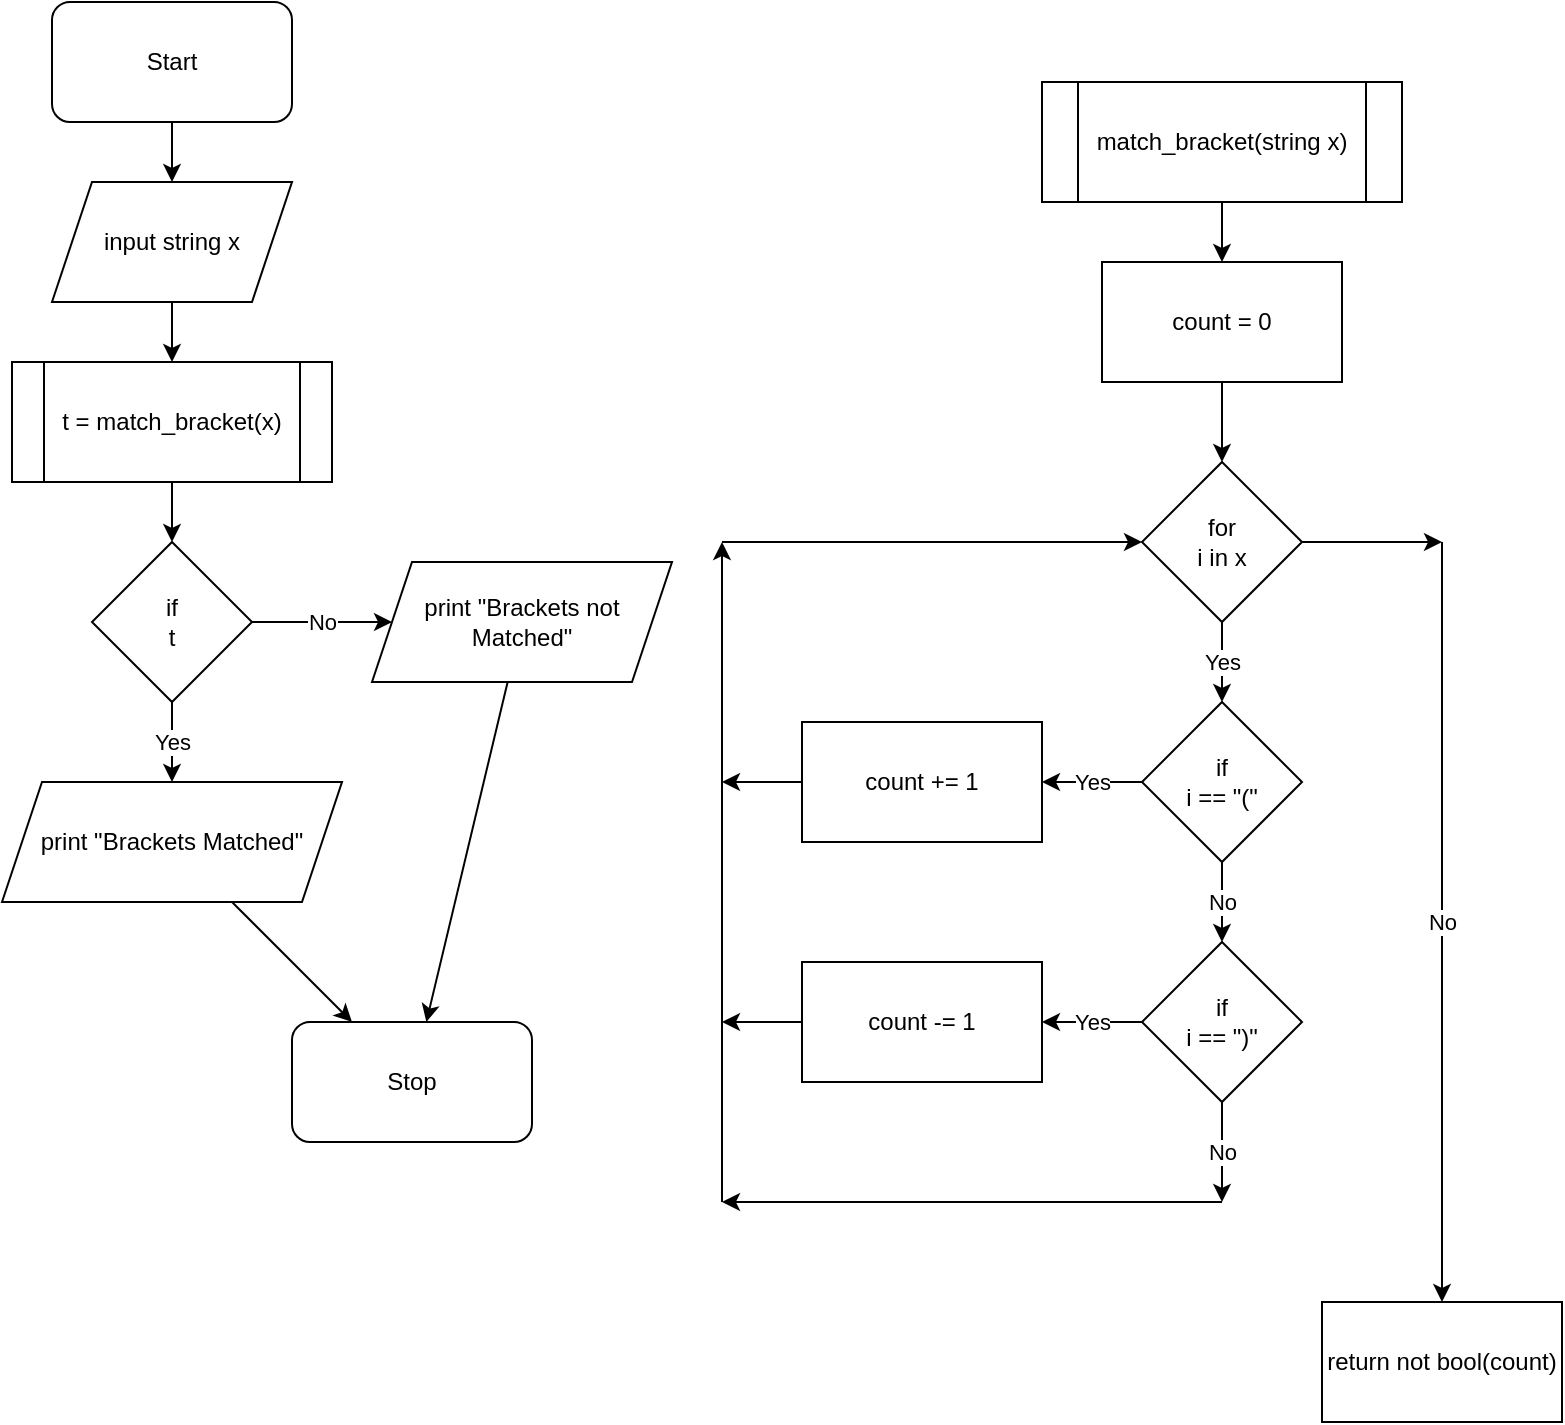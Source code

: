 <mxfile>
    <diagram id="bhOcSyvno50Oy0mVkC3O" name="Page-1">
        <mxGraphModel dx="1614" dy="782" grid="1" gridSize="10" guides="1" tooltips="1" connect="1" arrows="1" fold="1" page="1" pageScale="1" pageWidth="827" pageHeight="1169" math="0" shadow="0">
            <root>
                <mxCell id="0"/>
                <mxCell id="1" parent="0"/>
                <mxCell id="2" value="Start" style="rounded=1;whiteSpace=wrap;html=1;" vertex="1" parent="1">
                    <mxGeometry x="35" y="40" width="120" height="60" as="geometry"/>
                </mxCell>
                <mxCell id="3" value="input string x" style="shape=parallelogram;perimeter=parallelogramPerimeter;whiteSpace=wrap;html=1;fixedSize=1;" vertex="1" parent="1">
                    <mxGeometry x="35" y="130" width="120" height="60" as="geometry"/>
                </mxCell>
                <mxCell id="4" value="t = match_bracket(x)" style="shape=process;whiteSpace=wrap;html=1;backgroundOutline=1;" vertex="1" parent="1">
                    <mxGeometry x="15" y="220" width="160" height="60" as="geometry"/>
                </mxCell>
                <mxCell id="5" value="if&lt;br&gt;t" style="rhombus;whiteSpace=wrap;html=1;" vertex="1" parent="1">
                    <mxGeometry x="55" y="310" width="80" height="80" as="geometry"/>
                </mxCell>
                <mxCell id="6" value="print &quot;Brackets Matched&quot;" style="shape=parallelogram;perimeter=parallelogramPerimeter;whiteSpace=wrap;html=1;fixedSize=1;" vertex="1" parent="1">
                    <mxGeometry x="10" y="430" width="170" height="60" as="geometry"/>
                </mxCell>
                <mxCell id="7" value="print &quot;Brackets not Matched&quot;" style="shape=parallelogram;perimeter=parallelogramPerimeter;whiteSpace=wrap;html=1;fixedSize=1;" vertex="1" parent="1">
                    <mxGeometry x="195" y="320" width="150" height="60" as="geometry"/>
                </mxCell>
                <mxCell id="8" value="Stop" style="rounded=1;whiteSpace=wrap;html=1;" vertex="1" parent="1">
                    <mxGeometry x="155" y="550" width="120" height="60" as="geometry"/>
                </mxCell>
                <mxCell id="9" value="" style="endArrow=classic;html=1;" edge="1" parent="1" source="2" target="3">
                    <mxGeometry width="50" height="50" relative="1" as="geometry">
                        <mxPoint x="495" y="400" as="sourcePoint"/>
                        <mxPoint x="545" y="350" as="targetPoint"/>
                    </mxGeometry>
                </mxCell>
                <mxCell id="10" value="" style="endArrow=classic;html=1;" edge="1" parent="1" source="3" target="4">
                    <mxGeometry width="50" height="50" relative="1" as="geometry">
                        <mxPoint x="495" y="400" as="sourcePoint"/>
                        <mxPoint x="545" y="350" as="targetPoint"/>
                    </mxGeometry>
                </mxCell>
                <mxCell id="11" value="" style="endArrow=classic;html=1;" edge="1" parent="1" source="4" target="5">
                    <mxGeometry width="50" height="50" relative="1" as="geometry">
                        <mxPoint x="495" y="400" as="sourcePoint"/>
                        <mxPoint x="545" y="350" as="targetPoint"/>
                    </mxGeometry>
                </mxCell>
                <mxCell id="12" value="No" style="endArrow=classic;html=1;" edge="1" parent="1" source="5" target="7">
                    <mxGeometry width="50" height="50" relative="1" as="geometry">
                        <mxPoint x="495" y="400" as="sourcePoint"/>
                        <mxPoint x="235" y="360" as="targetPoint"/>
                    </mxGeometry>
                </mxCell>
                <mxCell id="13" value="Yes" style="endArrow=classic;html=1;" edge="1" parent="1" source="5" target="6">
                    <mxGeometry width="50" height="50" relative="1" as="geometry">
                        <mxPoint x="495" y="400" as="sourcePoint"/>
                        <mxPoint x="545" y="350" as="targetPoint"/>
                    </mxGeometry>
                </mxCell>
                <mxCell id="14" value="" style="endArrow=classic;html=1;" edge="1" parent="1" source="7" target="8">
                    <mxGeometry width="50" height="50" relative="1" as="geometry">
                        <mxPoint x="495" y="400" as="sourcePoint"/>
                        <mxPoint x="545" y="350" as="targetPoint"/>
                    </mxGeometry>
                </mxCell>
                <mxCell id="15" value="" style="endArrow=classic;html=1;" edge="1" parent="1" source="6" target="8">
                    <mxGeometry width="50" height="50" relative="1" as="geometry">
                        <mxPoint x="495" y="400" as="sourcePoint"/>
                        <mxPoint x="545" y="350" as="targetPoint"/>
                    </mxGeometry>
                </mxCell>
                <mxCell id="16" value="match_bracket(string x)" style="shape=process;whiteSpace=wrap;html=1;backgroundOutline=1;" vertex="1" parent="1">
                    <mxGeometry x="530" y="80" width="180" height="60" as="geometry"/>
                </mxCell>
                <mxCell id="17" value="count = 0" style="rounded=0;whiteSpace=wrap;html=1;" vertex="1" parent="1">
                    <mxGeometry x="560" y="170" width="120" height="60" as="geometry"/>
                </mxCell>
                <mxCell id="18" value="for&lt;br&gt;i in x" style="rhombus;whiteSpace=wrap;html=1;" vertex="1" parent="1">
                    <mxGeometry x="580" y="270" width="80" height="80" as="geometry"/>
                </mxCell>
                <mxCell id="19" value="if&lt;br&gt;i == &quot;(&quot;" style="rhombus;whiteSpace=wrap;html=1;" vertex="1" parent="1">
                    <mxGeometry x="580" y="390" width="80" height="80" as="geometry"/>
                </mxCell>
                <mxCell id="20" value="if&lt;br&gt;i == &quot;)&quot;" style="rhombus;whiteSpace=wrap;html=1;" vertex="1" parent="1">
                    <mxGeometry x="580" y="510" width="80" height="80" as="geometry"/>
                </mxCell>
                <mxCell id="21" value="count -= 1" style="rounded=0;whiteSpace=wrap;html=1;" vertex="1" parent="1">
                    <mxGeometry x="410" y="520" width="120" height="60" as="geometry"/>
                </mxCell>
                <mxCell id="22" value="count += 1" style="rounded=0;whiteSpace=wrap;html=1;" vertex="1" parent="1">
                    <mxGeometry x="410" y="400" width="120" height="60" as="geometry"/>
                </mxCell>
                <mxCell id="23" value="" style="endArrow=classic;html=1;" edge="1" parent="1">
                    <mxGeometry width="50" height="50" relative="1" as="geometry">
                        <mxPoint x="370" y="640" as="sourcePoint"/>
                        <mxPoint x="370" y="310" as="targetPoint"/>
                    </mxGeometry>
                </mxCell>
                <mxCell id="24" value="" style="endArrow=classic;html=1;" edge="1" parent="1" source="16" target="17">
                    <mxGeometry width="50" height="50" relative="1" as="geometry">
                        <mxPoint x="530" y="400" as="sourcePoint"/>
                        <mxPoint x="580" y="350" as="targetPoint"/>
                    </mxGeometry>
                </mxCell>
                <mxCell id="25" value="" style="endArrow=classic;html=1;" edge="1" parent="1" source="17" target="18">
                    <mxGeometry width="50" height="50" relative="1" as="geometry">
                        <mxPoint x="530" y="400" as="sourcePoint"/>
                        <mxPoint x="580" y="350" as="targetPoint"/>
                    </mxGeometry>
                </mxCell>
                <mxCell id="26" value="Yes" style="endArrow=classic;html=1;" edge="1" parent="1" source="18" target="19">
                    <mxGeometry width="50" height="50" relative="1" as="geometry">
                        <mxPoint x="530" y="400" as="sourcePoint"/>
                        <mxPoint x="580" y="350" as="targetPoint"/>
                    </mxGeometry>
                </mxCell>
                <mxCell id="27" value="No" style="endArrow=classic;html=1;" edge="1" parent="1" source="19" target="20">
                    <mxGeometry width="50" height="50" relative="1" as="geometry">
                        <mxPoint x="530" y="400" as="sourcePoint"/>
                        <mxPoint x="580" y="350" as="targetPoint"/>
                    </mxGeometry>
                </mxCell>
                <mxCell id="28" value="Yes" style="endArrow=classic;html=1;" edge="1" parent="1" source="19" target="22">
                    <mxGeometry width="50" height="50" relative="1" as="geometry">
                        <mxPoint x="530" y="400" as="sourcePoint"/>
                        <mxPoint x="580" y="350" as="targetPoint"/>
                    </mxGeometry>
                </mxCell>
                <mxCell id="29" value="Yes" style="endArrow=classic;html=1;" edge="1" parent="1" source="20" target="21">
                    <mxGeometry width="50" height="50" relative="1" as="geometry">
                        <mxPoint x="530" y="400" as="sourcePoint"/>
                        <mxPoint x="580" y="350" as="targetPoint"/>
                    </mxGeometry>
                </mxCell>
                <mxCell id="30" value="" style="endArrow=classic;html=1;" edge="1" parent="1" source="22">
                    <mxGeometry width="50" height="50" relative="1" as="geometry">
                        <mxPoint x="530" y="400" as="sourcePoint"/>
                        <mxPoint x="370" y="430" as="targetPoint"/>
                    </mxGeometry>
                </mxCell>
                <mxCell id="31" value="" style="endArrow=classic;html=1;" edge="1" parent="1" source="21">
                    <mxGeometry width="50" height="50" relative="1" as="geometry">
                        <mxPoint x="530" y="400" as="sourcePoint"/>
                        <mxPoint x="370" y="550" as="targetPoint"/>
                    </mxGeometry>
                </mxCell>
                <mxCell id="32" value="" style="endArrow=classic;html=1;" edge="1" parent="1" target="18">
                    <mxGeometry width="50" height="50" relative="1" as="geometry">
                        <mxPoint x="370" y="310" as="sourcePoint"/>
                        <mxPoint x="580" y="350" as="targetPoint"/>
                    </mxGeometry>
                </mxCell>
                <mxCell id="33" value="No" style="endArrow=classic;html=1;" edge="1" parent="1" source="20">
                    <mxGeometry width="50" height="50" relative="1" as="geometry">
                        <mxPoint x="530" y="400" as="sourcePoint"/>
                        <mxPoint x="620" y="640" as="targetPoint"/>
                    </mxGeometry>
                </mxCell>
                <mxCell id="34" value="" style="endArrow=classic;html=1;" edge="1" parent="1">
                    <mxGeometry width="50" height="50" relative="1" as="geometry">
                        <mxPoint x="620" y="640" as="sourcePoint"/>
                        <mxPoint x="370" y="640" as="targetPoint"/>
                    </mxGeometry>
                </mxCell>
                <mxCell id="35" value="" style="endArrow=classic;html=1;" edge="1" parent="1" source="18">
                    <mxGeometry width="50" height="50" relative="1" as="geometry">
                        <mxPoint x="530" y="400" as="sourcePoint"/>
                        <mxPoint x="730" y="310" as="targetPoint"/>
                    </mxGeometry>
                </mxCell>
                <mxCell id="36" value="return not bool(count)" style="rounded=0;whiteSpace=wrap;html=1;" vertex="1" parent="1">
                    <mxGeometry x="670" y="690" width="120" height="60" as="geometry"/>
                </mxCell>
                <mxCell id="37" value="No" style="endArrow=classic;html=1;" edge="1" parent="1" target="36">
                    <mxGeometry width="50" height="50" relative="1" as="geometry">
                        <mxPoint x="730" y="310" as="sourcePoint"/>
                        <mxPoint x="580" y="350" as="targetPoint"/>
                    </mxGeometry>
                </mxCell>
            </root>
        </mxGraphModel>
    </diagram>
</mxfile>